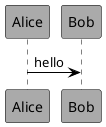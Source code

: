 {
  "sha1": "aleytzipfafy9j5koh2z10zi1qw4syk",
  "insertion": {
    "when": "2024-05-30T20:48:21.898Z",
    "user": "plantuml@gmail.com"
  }
}
@startuml
skinparam sequence {
    ArrowColor Black
    ActorBorderColor Black
    ActorBackgroundColor #BBBBBB
    LifeLineBorderColor Black
    LifeLineBackgroundColor #BBBBBB
    
    ParticipantBorderColor Black
    ParticipantBackgroundColor #AAAAAA
 
    BoxBorderColor Black
 
    'ParticipantFontName Impact
    'ParticipantFontSize 17
    'ParticipantFontColor #BBBBBB
    
    'ActorBackgroundColor aqua
    'ActorFontColor DeepSkyBlue
    'ActorFontSize 17
    'ActorFontName Aapex
}

Alice -> Bob : hello
@enduml
